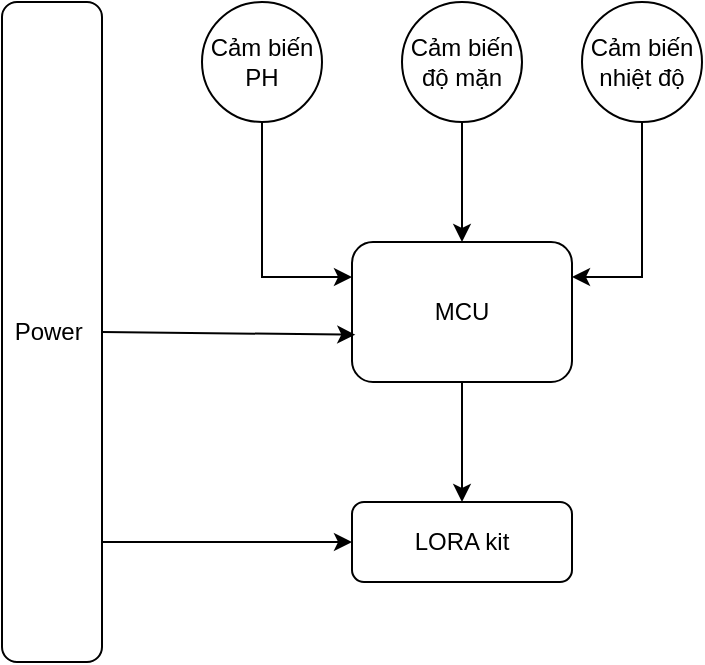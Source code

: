 <mxfile version="13.9.5" type="device"><diagram id="fTJHKz6KerkYKeDKQfTw" name="Page-1"><mxGraphModel dx="470" dy="373" grid="1" gridSize="10" guides="1" tooltips="1" connect="1" arrows="1" fold="1" page="1" pageScale="1" pageWidth="850" pageHeight="1100" math="0" shadow="0"><root><mxCell id="0"/><mxCell id="1" parent="0"/><mxCell id="uuBuLA3pH5CiWv1HBzk6-13" value="" style="edgeStyle=orthogonalEdgeStyle;rounded=0;orthogonalLoop=1;jettySize=auto;html=1;entryX=0;entryY=0.25;entryDx=0;entryDy=0;exitX=0.5;exitY=1;exitDx=0;exitDy=0;" edge="1" parent="1" source="uuBuLA3pH5CiWv1HBzk6-3" target="uuBuLA3pH5CiWv1HBzk6-8"><mxGeometry relative="1" as="geometry"><mxPoint x="160" y="210" as="targetPoint"/></mxGeometry></mxCell><mxCell id="uuBuLA3pH5CiWv1HBzk6-3" value="Cảm biến PH" style="ellipse;whiteSpace=wrap;html=1;aspect=fixed;" vertex="1" parent="1"><mxGeometry x="150" y="70" width="60" height="60" as="geometry"/></mxCell><mxCell id="uuBuLA3pH5CiWv1HBzk6-9" value="" style="edgeStyle=orthogonalEdgeStyle;rounded=0;orthogonalLoop=1;jettySize=auto;html=1;" edge="1" parent="1" source="uuBuLA3pH5CiWv1HBzk6-4" target="uuBuLA3pH5CiWv1HBzk6-8"><mxGeometry relative="1" as="geometry"/></mxCell><mxCell id="uuBuLA3pH5CiWv1HBzk6-4" value="Cảm biến độ mặn" style="ellipse;whiteSpace=wrap;html=1;aspect=fixed;" vertex="1" parent="1"><mxGeometry x="250" y="70" width="60" height="60" as="geometry"/></mxCell><mxCell id="uuBuLA3pH5CiWv1HBzk6-11" value="" style="edgeStyle=orthogonalEdgeStyle;rounded=0;orthogonalLoop=1;jettySize=auto;html=1;entryX=1;entryY=0.25;entryDx=0;entryDy=0;exitX=0.5;exitY=1;exitDx=0;exitDy=0;" edge="1" parent="1" source="uuBuLA3pH5CiWv1HBzk6-5" target="uuBuLA3pH5CiWv1HBzk6-8"><mxGeometry relative="1" as="geometry"><mxPoint x="400" y="210" as="targetPoint"/></mxGeometry></mxCell><mxCell id="uuBuLA3pH5CiWv1HBzk6-5" value="Cảm biến nhiệt độ" style="ellipse;whiteSpace=wrap;html=1;aspect=fixed;" vertex="1" parent="1"><mxGeometry x="340" y="70" width="60" height="60" as="geometry"/></mxCell><mxCell id="uuBuLA3pH5CiWv1HBzk6-20" value="" style="edgeStyle=orthogonalEdgeStyle;rounded=0;orthogonalLoop=1;jettySize=auto;html=1;" edge="1" parent="1" source="uuBuLA3pH5CiWv1HBzk6-8" target="uuBuLA3pH5CiWv1HBzk6-15"><mxGeometry relative="1" as="geometry"/></mxCell><mxCell id="uuBuLA3pH5CiWv1HBzk6-8" value="MCU" style="rounded=1;whiteSpace=wrap;html=1;" vertex="1" parent="1"><mxGeometry x="225" y="190" width="110" height="70" as="geometry"/></mxCell><mxCell id="uuBuLA3pH5CiWv1HBzk6-14" value="Power&amp;nbsp;" style="rounded=1;whiteSpace=wrap;html=1;direction=south;" vertex="1" parent="1"><mxGeometry x="50" y="70" width="50" height="330" as="geometry"/></mxCell><mxCell id="uuBuLA3pH5CiWv1HBzk6-15" value="LORA kit" style="rounded=1;whiteSpace=wrap;html=1;" vertex="1" parent="1"><mxGeometry x="225" y="320" width="110" height="40" as="geometry"/></mxCell><mxCell id="uuBuLA3pH5CiWv1HBzk6-18" value="" style="endArrow=classic;html=1;exitX=0.5;exitY=0;exitDx=0;exitDy=0;entryX=0.015;entryY=0.662;entryDx=0;entryDy=0;entryPerimeter=0;" edge="1" parent="1" source="uuBuLA3pH5CiWv1HBzk6-14" target="uuBuLA3pH5CiWv1HBzk6-8"><mxGeometry width="50" height="50" relative="1" as="geometry"><mxPoint x="220" y="250" as="sourcePoint"/><mxPoint x="270" y="200" as="targetPoint"/></mxGeometry></mxCell><mxCell id="uuBuLA3pH5CiWv1HBzk6-19" value="" style="endArrow=classic;html=1;entryX=0;entryY=0.5;entryDx=0;entryDy=0;" edge="1" parent="1" target="uuBuLA3pH5CiWv1HBzk6-15"><mxGeometry width="50" height="50" relative="1" as="geometry"><mxPoint x="100" y="340" as="sourcePoint"/><mxPoint x="270" y="200" as="targetPoint"/></mxGeometry></mxCell></root></mxGraphModel></diagram></mxfile>
